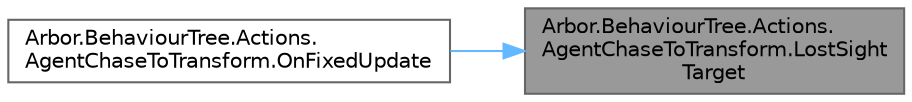digraph "Arbor.BehaviourTree.Actions.AgentChaseToTransform.LostSightTarget"
{
 // LATEX_PDF_SIZE
  bgcolor="transparent";
  edge [fontname=Helvetica,fontsize=10,labelfontname=Helvetica,labelfontsize=10];
  node [fontname=Helvetica,fontsize=10,shape=box,height=0.2,width=0.4];
  rankdir="RL";
  Node1 [id="Node000001",label="Arbor.BehaviourTree.Actions.\lAgentChaseToTransform.LostSight\lTarget",height=0.2,width=0.4,color="gray40", fillcolor="grey60", style="filled", fontcolor="black",tooltip=" "];
  Node1 -> Node2 [id="edge1_Node000001_Node000002",dir="back",color="steelblue1",style="solid",tooltip=" "];
  Node2 [id="Node000002",label="Arbor.BehaviourTree.Actions.\lAgentChaseToTransform.OnFixedUpdate",height=0.2,width=0.4,color="grey40", fillcolor="white", style="filled",URL="$class_arbor_1_1_behaviour_tree_1_1_actions_1_1_agent_chase_to_transform.html#abed142914d4c1ee166977f669f203cf6",tooltip=" "];
}

